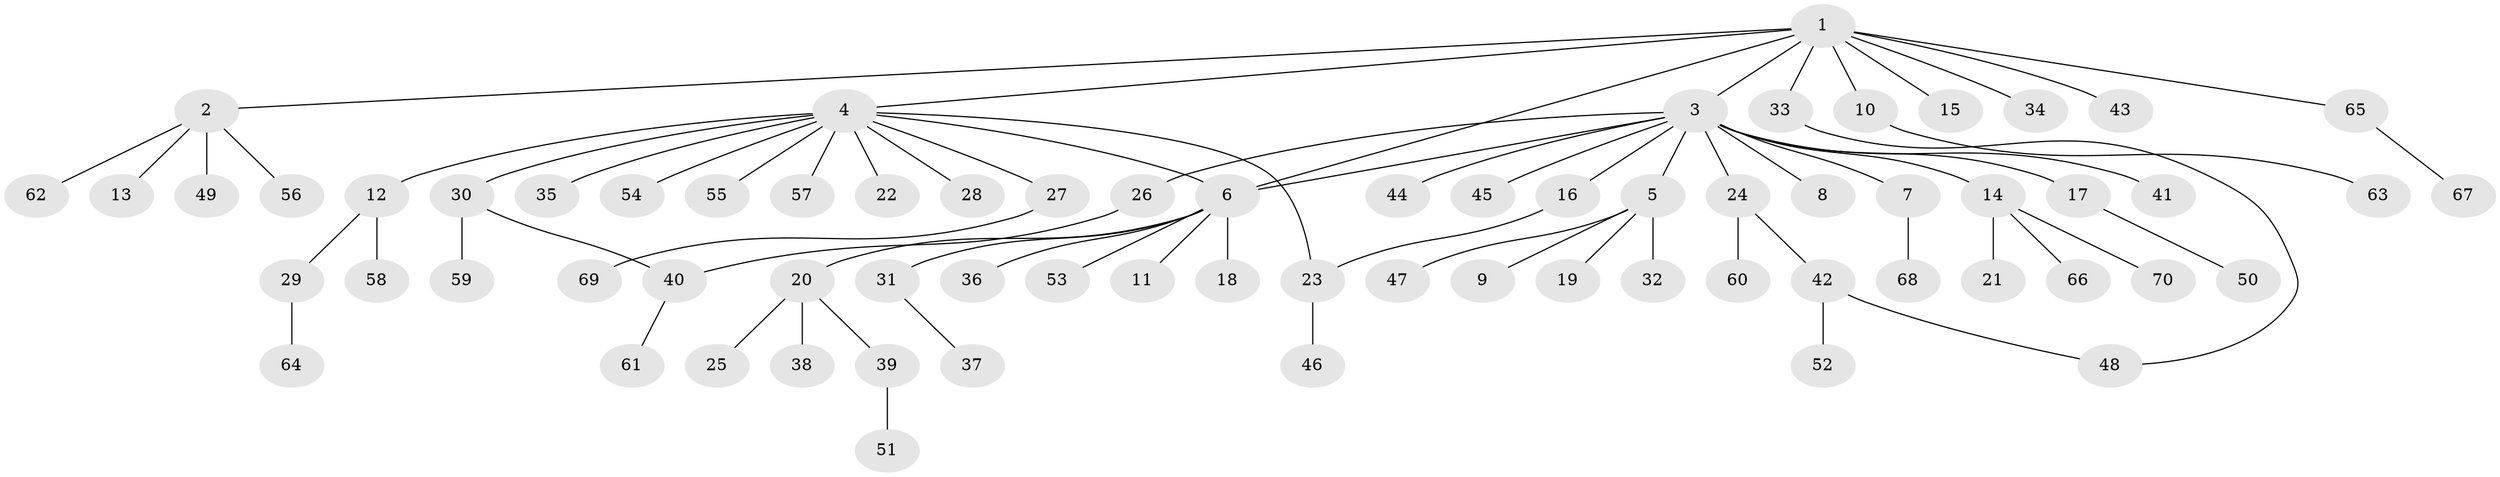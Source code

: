 // Generated by graph-tools (version 1.1) at 2025/26/03/09/25 03:26:00]
// undirected, 70 vertices, 74 edges
graph export_dot {
graph [start="1"]
  node [color=gray90,style=filled];
  1;
  2;
  3;
  4;
  5;
  6;
  7;
  8;
  9;
  10;
  11;
  12;
  13;
  14;
  15;
  16;
  17;
  18;
  19;
  20;
  21;
  22;
  23;
  24;
  25;
  26;
  27;
  28;
  29;
  30;
  31;
  32;
  33;
  34;
  35;
  36;
  37;
  38;
  39;
  40;
  41;
  42;
  43;
  44;
  45;
  46;
  47;
  48;
  49;
  50;
  51;
  52;
  53;
  54;
  55;
  56;
  57;
  58;
  59;
  60;
  61;
  62;
  63;
  64;
  65;
  66;
  67;
  68;
  69;
  70;
  1 -- 2;
  1 -- 3;
  1 -- 4;
  1 -- 6;
  1 -- 10;
  1 -- 15;
  1 -- 33;
  1 -- 34;
  1 -- 43;
  1 -- 65;
  2 -- 13;
  2 -- 49;
  2 -- 56;
  2 -- 62;
  3 -- 5;
  3 -- 6;
  3 -- 7;
  3 -- 8;
  3 -- 14;
  3 -- 16;
  3 -- 17;
  3 -- 24;
  3 -- 26;
  3 -- 41;
  3 -- 44;
  3 -- 45;
  4 -- 6;
  4 -- 12;
  4 -- 22;
  4 -- 23;
  4 -- 27;
  4 -- 28;
  4 -- 30;
  4 -- 35;
  4 -- 54;
  4 -- 55;
  4 -- 57;
  5 -- 9;
  5 -- 19;
  5 -- 32;
  5 -- 47;
  6 -- 11;
  6 -- 18;
  6 -- 20;
  6 -- 31;
  6 -- 36;
  6 -- 53;
  7 -- 68;
  10 -- 63;
  12 -- 29;
  12 -- 58;
  14 -- 21;
  14 -- 66;
  14 -- 70;
  16 -- 23;
  17 -- 50;
  20 -- 25;
  20 -- 38;
  20 -- 39;
  23 -- 46;
  24 -- 42;
  24 -- 60;
  26 -- 40;
  27 -- 69;
  29 -- 64;
  30 -- 40;
  30 -- 59;
  31 -- 37;
  33 -- 48;
  39 -- 51;
  40 -- 61;
  42 -- 48;
  42 -- 52;
  65 -- 67;
}
